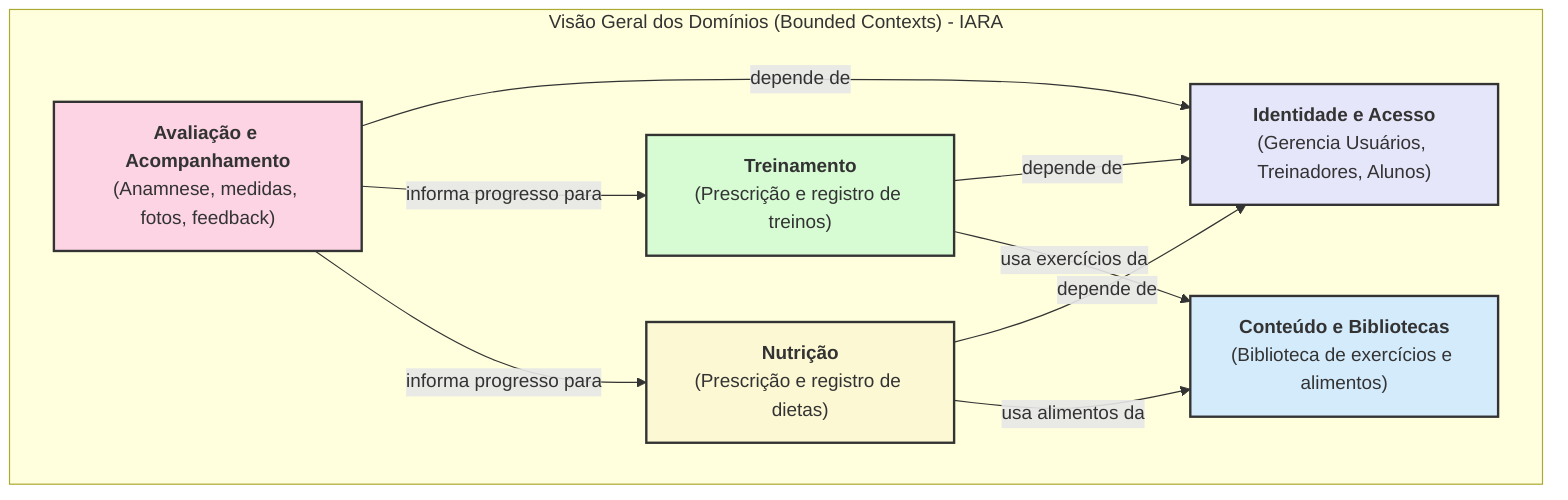 graph TD
    subgraph "Visão Geral dos Domínios (Bounded Contexts) - IARA"
        A["<b>Identidade e Acesso</b><br>(Gerencia Usuários, Treinadores, Alunos)"]
        B["<b>Treinamento</b><br>(Prescrição e registro de treinos)"]
        C["<b>Nutrição</b><br>(Prescrição e registro de dietas)"]
        D["<b>Avaliação e Acompanhamento</b><br>(Anamnese, medidas, fotos, feedback)"]
        E["<b>Conteúdo e Bibliotecas</b><br>(Biblioteca de exercícios e alimentos)"]
    end

    B -- depende de --> A
    C -- depende de --> A
    D -- depende de --> A

    B -- usa exercícios da --> E
    C -- usa alimentos da --> E

    D -- informa progresso para --> B
    D -- informa progresso para --> C

    style A fill:#e6e6fa,stroke:#333,stroke-width:2px
    style B fill:#d7fcd4,stroke:#333,stroke-width:2px
    style C fill:#fcf8d4,stroke:#333,stroke-width:2px
    style D fill:#fcd4e4,stroke:#333,stroke-width:2px
    style E fill:#d4ebfc,stroke:#333,stroke-width:2px